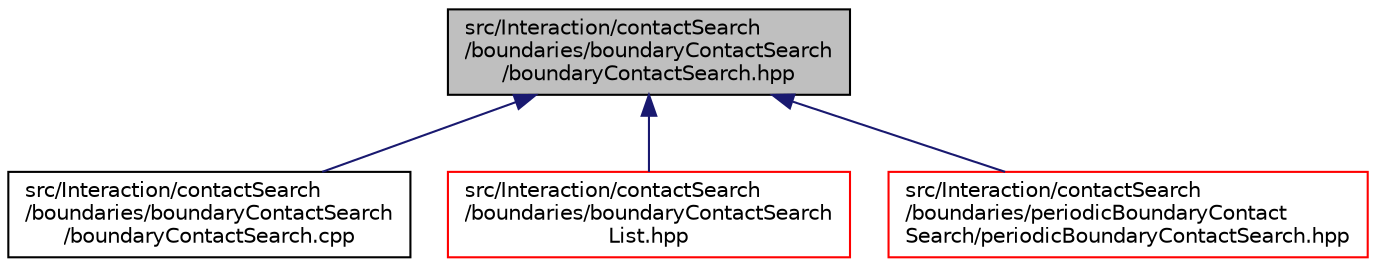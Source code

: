digraph "src/Interaction/contactSearch/boundaries/boundaryContactSearch/boundaryContactSearch.hpp"
{
 // LATEX_PDF_SIZE
  edge [fontname="Helvetica",fontsize="10",labelfontname="Helvetica",labelfontsize="10"];
  node [fontname="Helvetica",fontsize="10",shape=record];
  Node1 [label="src/Interaction/contactSearch\l/boundaries/boundaryContactSearch\l/boundaryContactSearch.hpp",height=0.2,width=0.4,color="black", fillcolor="grey75", style="filled", fontcolor="black",tooltip=" "];
  Node1 -> Node2 [dir="back",color="midnightblue",fontsize="10",style="solid",fontname="Helvetica"];
  Node2 [label="src/Interaction/contactSearch\l/boundaries/boundaryContactSearch\l/boundaryContactSearch.cpp",height=0.2,width=0.4,color="black", fillcolor="white", style="filled",URL="$boundaryContactSearch_8cpp.html",tooltip=" "];
  Node1 -> Node3 [dir="back",color="midnightblue",fontsize="10",style="solid",fontname="Helvetica"];
  Node3 [label="src/Interaction/contactSearch\l/boundaries/boundaryContactSearch\lList.hpp",height=0.2,width=0.4,color="red", fillcolor="white", style="filled",URL="$boundaryContactSearchList_8hpp.html",tooltip=" "];
  Node1 -> Node7 [dir="back",color="midnightblue",fontsize="10",style="solid",fontname="Helvetica"];
  Node7 [label="src/Interaction/contactSearch\l/boundaries/periodicBoundaryContact\lSearch/periodicBoundaryContactSearch.hpp",height=0.2,width=0.4,color="red", fillcolor="white", style="filled",URL="$periodicBoundaryContactSearch_8hpp.html",tooltip=" "];
}

